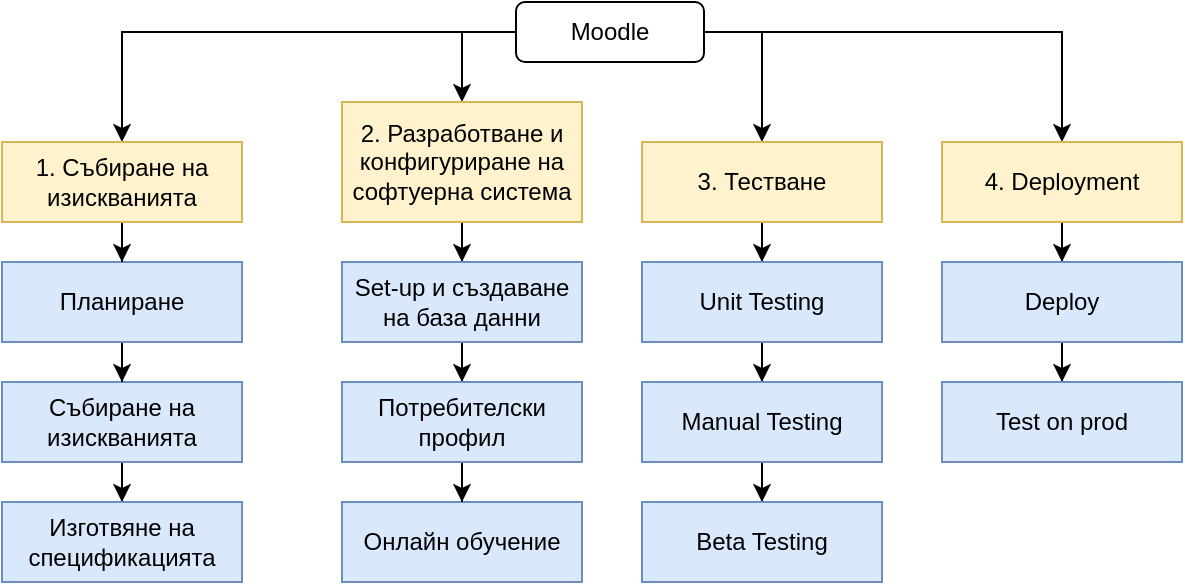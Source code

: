 <mxfile version="16.2.7" type="github">
  <diagram id="srqYewtXc7YHwzR8Wh0L" name="Page-1">
    <mxGraphModel dx="946" dy="589" grid="1" gridSize="10" guides="1" tooltips="1" connect="1" arrows="1" fold="1" page="1" pageScale="1" pageWidth="827" pageHeight="1169" math="0" shadow="0">
      <root>
        <mxCell id="0" />
        <mxCell id="1" parent="0" />
        <mxCell id="FQjklg7gbtDswjqx5rzU-16" style="edgeStyle=orthogonalEdgeStyle;rounded=0;orthogonalLoop=1;jettySize=auto;html=1;entryX=0.5;entryY=0;entryDx=0;entryDy=0;" edge="1" parent="1" source="FQjklg7gbtDswjqx5rzU-1" target="FQjklg7gbtDswjqx5rzU-5">
          <mxGeometry relative="1" as="geometry" />
        </mxCell>
        <mxCell id="FQjklg7gbtDswjqx5rzU-21" style="edgeStyle=orthogonalEdgeStyle;rounded=0;orthogonalLoop=1;jettySize=auto;html=1;" edge="1" parent="1" source="FQjklg7gbtDswjqx5rzU-1" target="FQjklg7gbtDswjqx5rzU-12">
          <mxGeometry relative="1" as="geometry" />
        </mxCell>
        <mxCell id="FQjklg7gbtDswjqx5rzU-36" style="edgeStyle=orthogonalEdgeStyle;rounded=0;orthogonalLoop=1;jettySize=auto;html=1;entryX=0.5;entryY=0;entryDx=0;entryDy=0;" edge="1" parent="1" source="FQjklg7gbtDswjqx5rzU-1" target="FQjklg7gbtDswjqx5rzU-6">
          <mxGeometry relative="1" as="geometry">
            <Array as="points">
              <mxPoint x="340" y="95" />
            </Array>
          </mxGeometry>
        </mxCell>
        <mxCell id="FQjklg7gbtDswjqx5rzU-37" style="edgeStyle=orthogonalEdgeStyle;rounded=0;orthogonalLoop=1;jettySize=auto;html=1;entryX=0.5;entryY=0;entryDx=0;entryDy=0;" edge="1" parent="1" source="FQjklg7gbtDswjqx5rzU-1" target="FQjklg7gbtDswjqx5rzU-29">
          <mxGeometry relative="1" as="geometry">
            <Array as="points">
              <mxPoint x="490" y="95" />
            </Array>
          </mxGeometry>
        </mxCell>
        <mxCell id="FQjklg7gbtDswjqx5rzU-1" value="Moodle" style="rounded=1;whiteSpace=wrap;html=1;" vertex="1" parent="1">
          <mxGeometry x="367" y="80" width="94" height="30" as="geometry" />
        </mxCell>
        <mxCell id="FQjklg7gbtDswjqx5rzU-19" style="edgeStyle=orthogonalEdgeStyle;rounded=0;orthogonalLoop=1;jettySize=auto;html=1;" edge="1" parent="1" source="FQjklg7gbtDswjqx5rzU-2" target="FQjklg7gbtDswjqx5rzU-3">
          <mxGeometry relative="1" as="geometry" />
        </mxCell>
        <mxCell id="FQjklg7gbtDswjqx5rzU-2" value="Събиране на изискванията" style="rounded=0;whiteSpace=wrap;html=1;fillColor=#dae8fc;strokeColor=#6c8ebf;" vertex="1" parent="1">
          <mxGeometry x="110" y="270" width="120" height="40" as="geometry" />
        </mxCell>
        <mxCell id="FQjklg7gbtDswjqx5rzU-3" value="Изготвяне на спецификацията" style="rounded=0;whiteSpace=wrap;html=1;fillColor=#dae8fc;strokeColor=#6c8ebf;" vertex="1" parent="1">
          <mxGeometry x="110" y="330" width="120" height="40" as="geometry" />
        </mxCell>
        <mxCell id="FQjklg7gbtDswjqx5rzU-18" style="edgeStyle=orthogonalEdgeStyle;rounded=0;orthogonalLoop=1;jettySize=auto;html=1;" edge="1" parent="1" source="FQjklg7gbtDswjqx5rzU-4" target="FQjklg7gbtDswjqx5rzU-2">
          <mxGeometry relative="1" as="geometry" />
        </mxCell>
        <mxCell id="FQjklg7gbtDswjqx5rzU-4" value="Планиране" style="rounded=0;whiteSpace=wrap;html=1;fillColor=#dae8fc;strokeColor=#6c8ebf;" vertex="1" parent="1">
          <mxGeometry x="110" y="210" width="120" height="40" as="geometry" />
        </mxCell>
        <mxCell id="FQjklg7gbtDswjqx5rzU-17" style="edgeStyle=orthogonalEdgeStyle;rounded=0;orthogonalLoop=1;jettySize=auto;html=1;" edge="1" parent="1" source="FQjklg7gbtDswjqx5rzU-5" target="FQjklg7gbtDswjqx5rzU-4">
          <mxGeometry relative="1" as="geometry" />
        </mxCell>
        <mxCell id="FQjklg7gbtDswjqx5rzU-5" value="1. Събиране на изискванията" style="rounded=0;whiteSpace=wrap;html=1;fillColor=#fff2cc;strokeColor=#d6b656;" vertex="1" parent="1">
          <mxGeometry x="110" y="150" width="120" height="40" as="geometry" />
        </mxCell>
        <mxCell id="FQjklg7gbtDswjqx5rzU-24" style="edgeStyle=orthogonalEdgeStyle;rounded=0;orthogonalLoop=1;jettySize=auto;html=1;" edge="1" parent="1" source="FQjklg7gbtDswjqx5rzU-6" target="FQjklg7gbtDswjqx5rzU-8">
          <mxGeometry relative="1" as="geometry" />
        </mxCell>
        <mxCell id="FQjklg7gbtDswjqx5rzU-6" value="2. Разработване и конфигуриране на софтуерна система" style="rounded=0;whiteSpace=wrap;html=1;fillColor=#fff2cc;strokeColor=#d6b656;" vertex="1" parent="1">
          <mxGeometry x="280" y="130" width="120" height="60" as="geometry" />
        </mxCell>
        <mxCell id="FQjklg7gbtDswjqx5rzU-25" style="edgeStyle=orthogonalEdgeStyle;rounded=0;orthogonalLoop=1;jettySize=auto;html=1;" edge="1" parent="1" source="FQjklg7gbtDswjqx5rzU-8" target="FQjklg7gbtDswjqx5rzU-11">
          <mxGeometry relative="1" as="geometry" />
        </mxCell>
        <mxCell id="FQjklg7gbtDswjqx5rzU-8" value="Set-up и създаване на база данни" style="rounded=0;whiteSpace=wrap;html=1;fillColor=#dae8fc;strokeColor=#6c8ebf;" vertex="1" parent="1">
          <mxGeometry x="280" y="210" width="120" height="40" as="geometry" />
        </mxCell>
        <mxCell id="FQjklg7gbtDswjqx5rzU-9" value="Онлайн обучение" style="rounded=0;whiteSpace=wrap;html=1;fillColor=#dae8fc;strokeColor=#6c8ebf;" vertex="1" parent="1">
          <mxGeometry x="280" y="330" width="120" height="40" as="geometry" />
        </mxCell>
        <mxCell id="FQjklg7gbtDswjqx5rzU-26" style="edgeStyle=orthogonalEdgeStyle;rounded=0;orthogonalLoop=1;jettySize=auto;html=1;" edge="1" parent="1" source="FQjklg7gbtDswjqx5rzU-11" target="FQjklg7gbtDswjqx5rzU-9">
          <mxGeometry relative="1" as="geometry" />
        </mxCell>
        <mxCell id="FQjklg7gbtDswjqx5rzU-11" value="Потребителски профил" style="rounded=0;whiteSpace=wrap;html=1;fillColor=#dae8fc;strokeColor=#6c8ebf;" vertex="1" parent="1">
          <mxGeometry x="280" y="270" width="120" height="40" as="geometry" />
        </mxCell>
        <mxCell id="FQjklg7gbtDswjqx5rzU-22" style="edgeStyle=orthogonalEdgeStyle;rounded=0;orthogonalLoop=1;jettySize=auto;html=1;entryX=0.5;entryY=0;entryDx=0;entryDy=0;" edge="1" parent="1" source="FQjklg7gbtDswjqx5rzU-12" target="FQjklg7gbtDswjqx5rzU-13">
          <mxGeometry relative="1" as="geometry" />
        </mxCell>
        <mxCell id="FQjklg7gbtDswjqx5rzU-12" value="4. Deployment" style="rounded=0;whiteSpace=wrap;html=1;fillColor=#fff2cc;strokeColor=#d6b656;" vertex="1" parent="1">
          <mxGeometry x="580" y="150" width="120" height="40" as="geometry" />
        </mxCell>
        <mxCell id="FQjklg7gbtDswjqx5rzU-23" style="edgeStyle=orthogonalEdgeStyle;rounded=0;orthogonalLoop=1;jettySize=auto;html=1;" edge="1" parent="1" source="FQjklg7gbtDswjqx5rzU-13" target="FQjklg7gbtDswjqx5rzU-15">
          <mxGeometry relative="1" as="geometry" />
        </mxCell>
        <mxCell id="FQjklg7gbtDswjqx5rzU-13" value="Deploy" style="rounded=0;whiteSpace=wrap;html=1;fillColor=#dae8fc;strokeColor=#6c8ebf;" vertex="1" parent="1">
          <mxGeometry x="580" y="210" width="120" height="40" as="geometry" />
        </mxCell>
        <mxCell id="FQjklg7gbtDswjqx5rzU-15" value="Test on prod" style="rounded=0;whiteSpace=wrap;html=1;fillColor=#dae8fc;strokeColor=#6c8ebf;" vertex="1" parent="1">
          <mxGeometry x="580" y="270" width="120" height="40" as="geometry" />
        </mxCell>
        <mxCell id="FQjklg7gbtDswjqx5rzU-28" style="edgeStyle=orthogonalEdgeStyle;rounded=0;orthogonalLoop=1;jettySize=auto;html=1;entryX=0.5;entryY=0;entryDx=0;entryDy=0;" edge="1" parent="1" source="FQjklg7gbtDswjqx5rzU-29" target="FQjklg7gbtDswjqx5rzU-31">
          <mxGeometry relative="1" as="geometry" />
        </mxCell>
        <mxCell id="FQjklg7gbtDswjqx5rzU-29" value="3. Тестване" style="rounded=0;whiteSpace=wrap;html=1;fillColor=#fff2cc;strokeColor=#d6b656;" vertex="1" parent="1">
          <mxGeometry x="430" y="150" width="120" height="40" as="geometry" />
        </mxCell>
        <mxCell id="FQjklg7gbtDswjqx5rzU-30" style="edgeStyle=orthogonalEdgeStyle;rounded=0;orthogonalLoop=1;jettySize=auto;html=1;" edge="1" parent="1" source="FQjklg7gbtDswjqx5rzU-31" target="FQjklg7gbtDswjqx5rzU-32">
          <mxGeometry relative="1" as="geometry" />
        </mxCell>
        <mxCell id="FQjklg7gbtDswjqx5rzU-31" value="Unit Testing" style="rounded=0;whiteSpace=wrap;html=1;fillColor=#dae8fc;strokeColor=#6c8ebf;" vertex="1" parent="1">
          <mxGeometry x="430" y="210" width="120" height="40" as="geometry" />
        </mxCell>
        <mxCell id="FQjklg7gbtDswjqx5rzU-34" style="edgeStyle=orthogonalEdgeStyle;rounded=0;orthogonalLoop=1;jettySize=auto;html=1;" edge="1" parent="1" source="FQjklg7gbtDswjqx5rzU-32" target="FQjklg7gbtDswjqx5rzU-33">
          <mxGeometry relative="1" as="geometry" />
        </mxCell>
        <mxCell id="FQjklg7gbtDswjqx5rzU-32" value="Manual Testing" style="rounded=0;whiteSpace=wrap;html=1;fillColor=#dae8fc;strokeColor=#6c8ebf;" vertex="1" parent="1">
          <mxGeometry x="430" y="270" width="120" height="40" as="geometry" />
        </mxCell>
        <mxCell id="FQjklg7gbtDswjqx5rzU-33" value="Beta Testing" style="rounded=0;whiteSpace=wrap;html=1;fillColor=#dae8fc;strokeColor=#6c8ebf;" vertex="1" parent="1">
          <mxGeometry x="430" y="330" width="120" height="40" as="geometry" />
        </mxCell>
      </root>
    </mxGraphModel>
  </diagram>
</mxfile>
